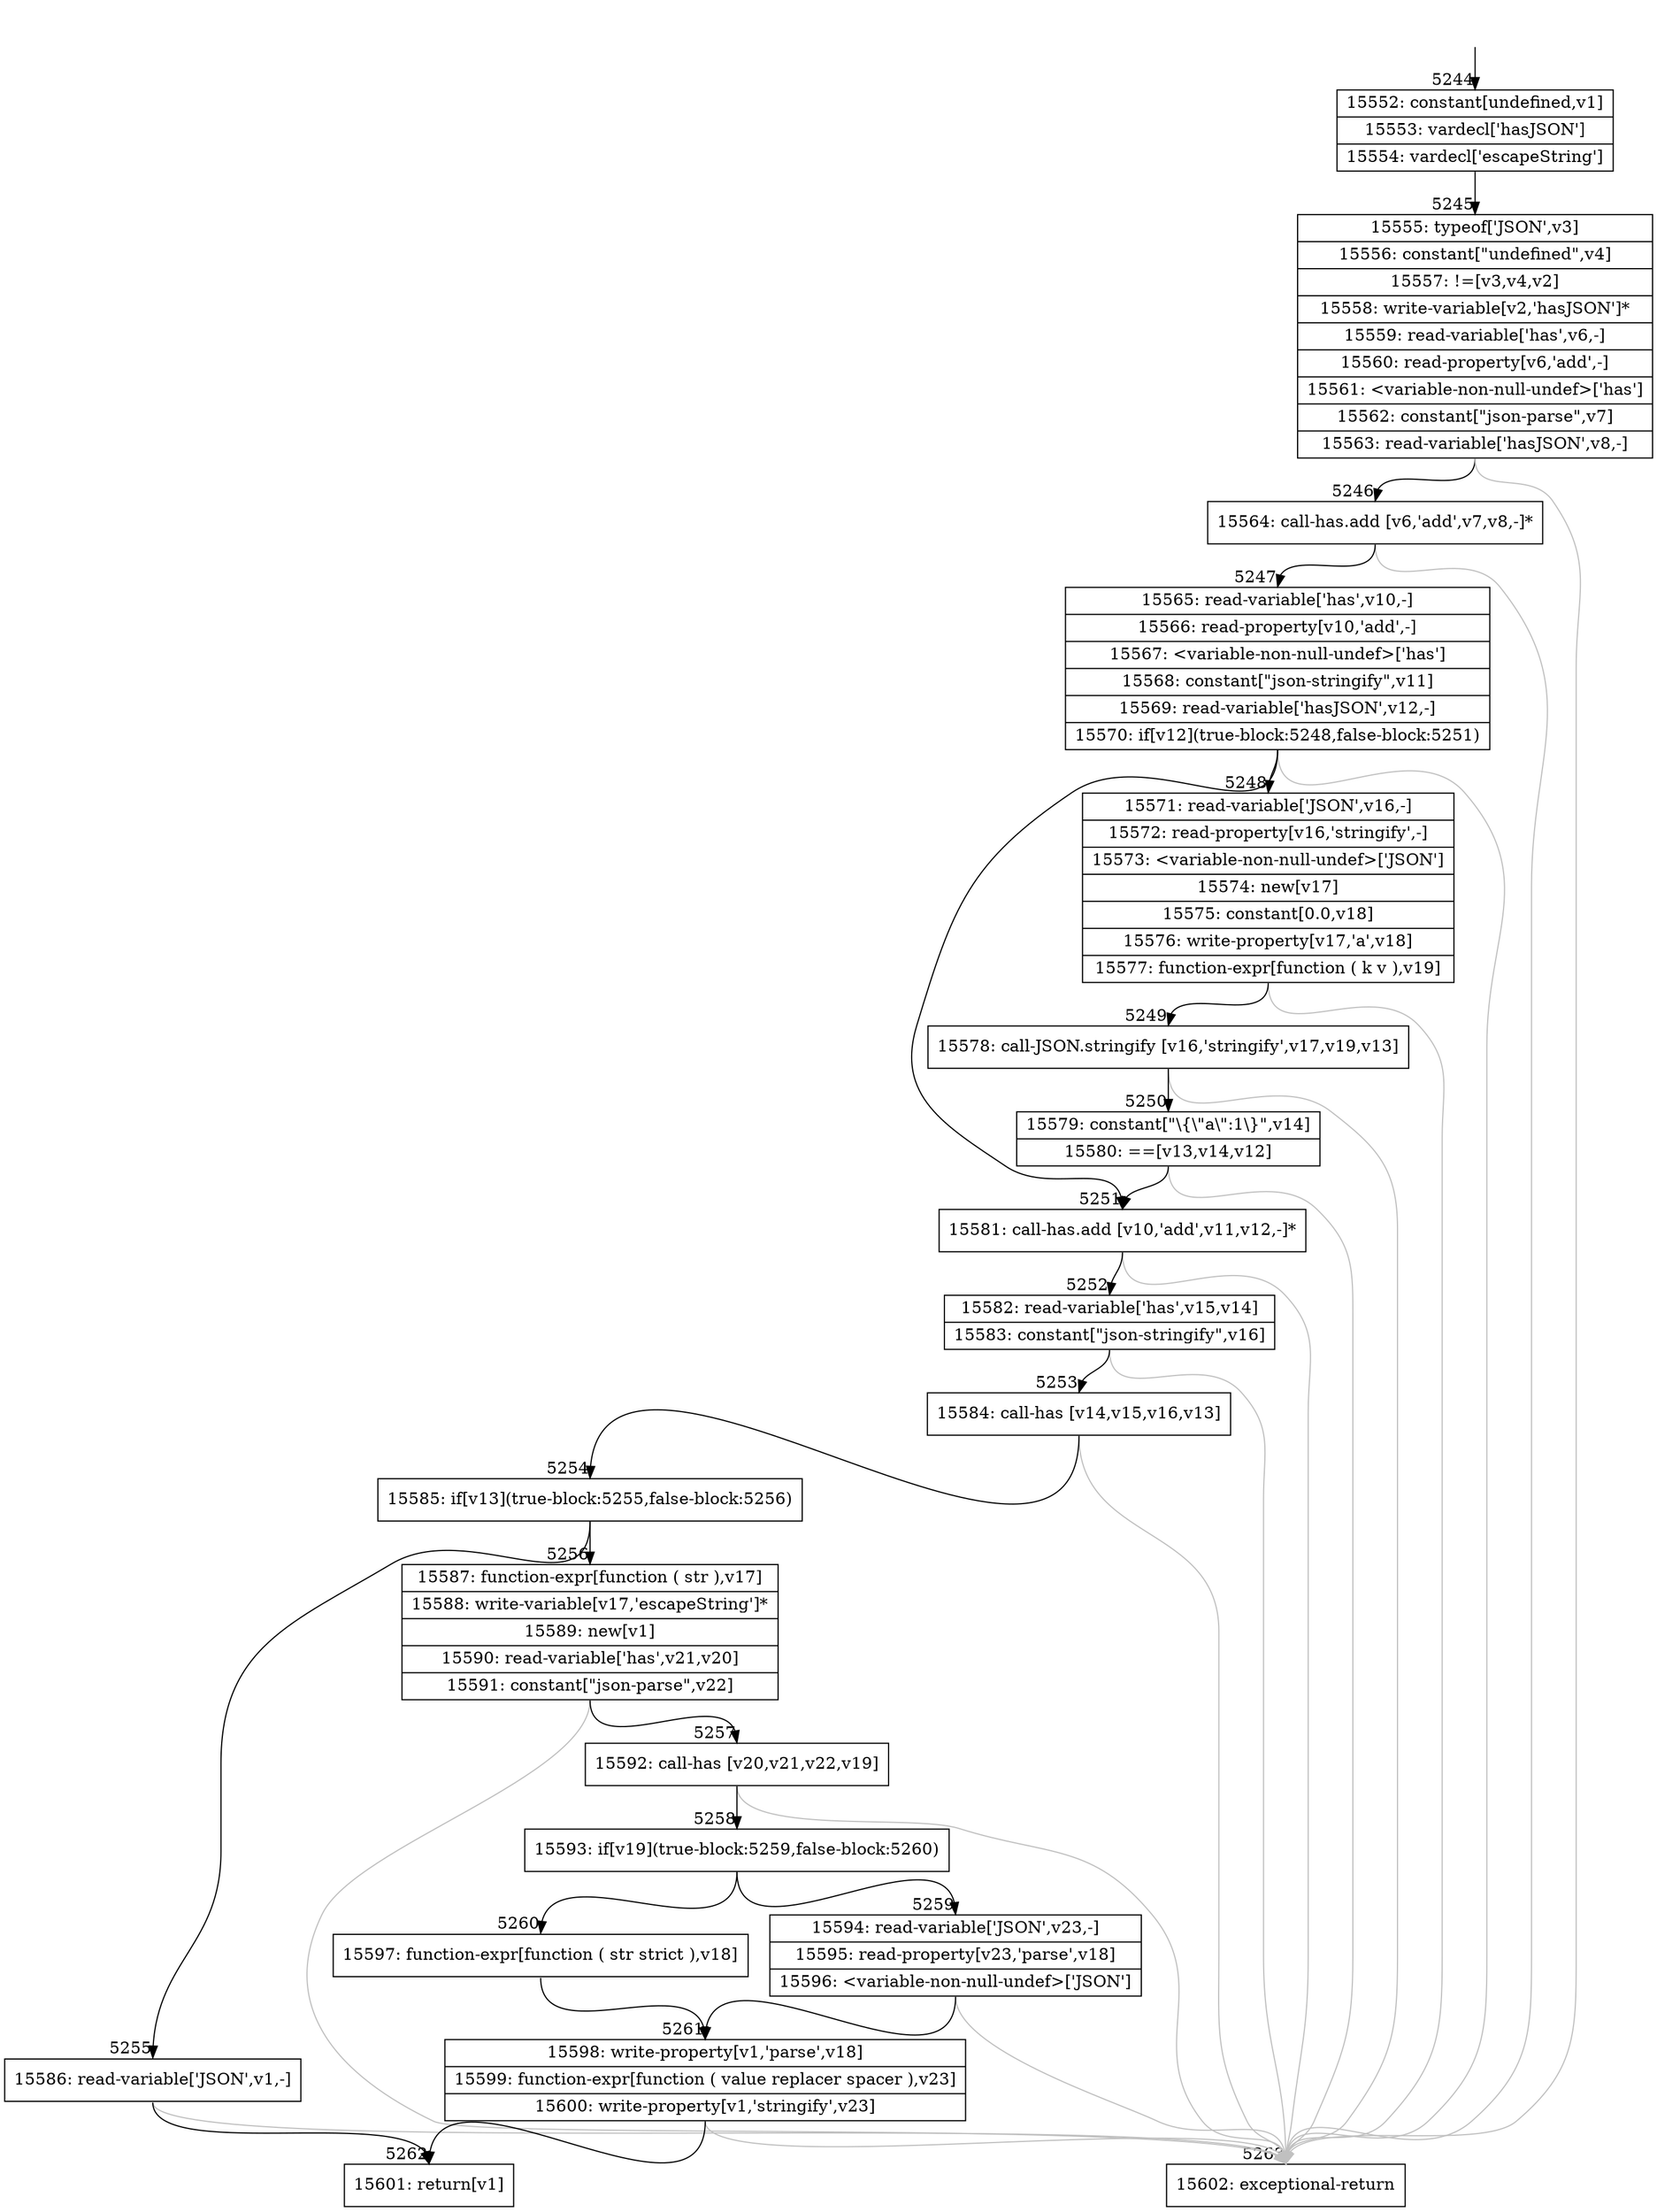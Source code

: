 digraph {
rankdir="TD"
BB_entry363[shape=none,label=""];
BB_entry363 -> BB5244 [tailport=s, headport=n, headlabel="    5244"]
BB5244 [shape=record label="{15552: constant[undefined,v1]|15553: vardecl['hasJSON']|15554: vardecl['escapeString']}" ] 
BB5244 -> BB5245 [tailport=s, headport=n, headlabel="      5245"]
BB5245 [shape=record label="{15555: typeof['JSON',v3]|15556: constant[\"undefined\",v4]|15557: !=[v3,v4,v2]|15558: write-variable[v2,'hasJSON']*|15559: read-variable['has',v6,-]|15560: read-property[v6,'add',-]|15561: \<variable-non-null-undef\>['has']|15562: constant[\"json-parse\",v7]|15563: read-variable['hasJSON',v8,-]}" ] 
BB5245 -> BB5246 [tailport=s, headport=n, headlabel="      5246"]
BB5245 -> BB5263 [tailport=s, headport=n, color=gray, headlabel="      5263"]
BB5246 [shape=record label="{15564: call-has.add [v6,'add',v7,v8,-]*}" ] 
BB5246 -> BB5247 [tailport=s, headport=n, headlabel="      5247"]
BB5246 -> BB5263 [tailport=s, headport=n, color=gray]
BB5247 [shape=record label="{15565: read-variable['has',v10,-]|15566: read-property[v10,'add',-]|15567: \<variable-non-null-undef\>['has']|15568: constant[\"json-stringify\",v11]|15569: read-variable['hasJSON',v12,-]|15570: if[v12](true-block:5248,false-block:5251)}" ] 
BB5247 -> BB5251 [tailport=s, headport=n, headlabel="      5251"]
BB5247 -> BB5248 [tailport=s, headport=n, headlabel="      5248"]
BB5247 -> BB5263 [tailport=s, headport=n, color=gray]
BB5248 [shape=record label="{15571: read-variable['JSON',v16,-]|15572: read-property[v16,'stringify',-]|15573: \<variable-non-null-undef\>['JSON']|15574: new[v17]|15575: constant[0.0,v18]|15576: write-property[v17,'a',v18]|15577: function-expr[function ( k v ),v19]}" ] 
BB5248 -> BB5249 [tailport=s, headport=n, headlabel="      5249"]
BB5248 -> BB5263 [tailport=s, headport=n, color=gray]
BB5249 [shape=record label="{15578: call-JSON.stringify [v16,'stringify',v17,v19,v13]}" ] 
BB5249 -> BB5250 [tailport=s, headport=n, headlabel="      5250"]
BB5249 -> BB5263 [tailport=s, headport=n, color=gray]
BB5250 [shape=record label="{15579: constant[\"\\\{\\\"a\\\":1\\\}\",v14]|15580: ==[v13,v14,v12]}" ] 
BB5250 -> BB5251 [tailport=s, headport=n]
BB5250 -> BB5263 [tailport=s, headport=n, color=gray]
BB5251 [shape=record label="{15581: call-has.add [v10,'add',v11,v12,-]*}" ] 
BB5251 -> BB5252 [tailport=s, headport=n, headlabel="      5252"]
BB5251 -> BB5263 [tailport=s, headport=n, color=gray]
BB5252 [shape=record label="{15582: read-variable['has',v15,v14]|15583: constant[\"json-stringify\",v16]}" ] 
BB5252 -> BB5253 [tailport=s, headport=n, headlabel="      5253"]
BB5252 -> BB5263 [tailport=s, headport=n, color=gray]
BB5253 [shape=record label="{15584: call-has [v14,v15,v16,v13]}" ] 
BB5253 -> BB5254 [tailport=s, headport=n, headlabel="      5254"]
BB5253 -> BB5263 [tailport=s, headport=n, color=gray]
BB5254 [shape=record label="{15585: if[v13](true-block:5255,false-block:5256)}" ] 
BB5254 -> BB5255 [tailport=s, headport=n, headlabel="      5255"]
BB5254 -> BB5256 [tailport=s, headport=n, headlabel="      5256"]
BB5255 [shape=record label="{15586: read-variable['JSON',v1,-]}" ] 
BB5255 -> BB5262 [tailport=s, headport=n, headlabel="      5262"]
BB5255 -> BB5263 [tailport=s, headport=n, color=gray]
BB5256 [shape=record label="{15587: function-expr[function ( str ),v17]|15588: write-variable[v17,'escapeString']*|15589: new[v1]|15590: read-variable['has',v21,v20]|15591: constant[\"json-parse\",v22]}" ] 
BB5256 -> BB5257 [tailport=s, headport=n, headlabel="      5257"]
BB5256 -> BB5263 [tailport=s, headport=n, color=gray]
BB5257 [shape=record label="{15592: call-has [v20,v21,v22,v19]}" ] 
BB5257 -> BB5258 [tailport=s, headport=n, headlabel="      5258"]
BB5257 -> BB5263 [tailport=s, headport=n, color=gray]
BB5258 [shape=record label="{15593: if[v19](true-block:5259,false-block:5260)}" ] 
BB5258 -> BB5259 [tailport=s, headport=n, headlabel="      5259"]
BB5258 -> BB5260 [tailport=s, headport=n, headlabel="      5260"]
BB5259 [shape=record label="{15594: read-variable['JSON',v23,-]|15595: read-property[v23,'parse',v18]|15596: \<variable-non-null-undef\>['JSON']}" ] 
BB5259 -> BB5261 [tailport=s, headport=n, headlabel="      5261"]
BB5259 -> BB5263 [tailport=s, headport=n, color=gray]
BB5260 [shape=record label="{15597: function-expr[function ( str strict ),v18]}" ] 
BB5260 -> BB5261 [tailport=s, headport=n]
BB5261 [shape=record label="{15598: write-property[v1,'parse',v18]|15599: function-expr[function ( value replacer spacer ),v23]|15600: write-property[v1,'stringify',v23]}" ] 
BB5261 -> BB5262 [tailport=s, headport=n]
BB5261 -> BB5263 [tailport=s, headport=n, color=gray]
BB5262 [shape=record label="{15601: return[v1]}" ] 
BB5263 [shape=record label="{15602: exceptional-return}" ] 
//#$~ 7178
}
